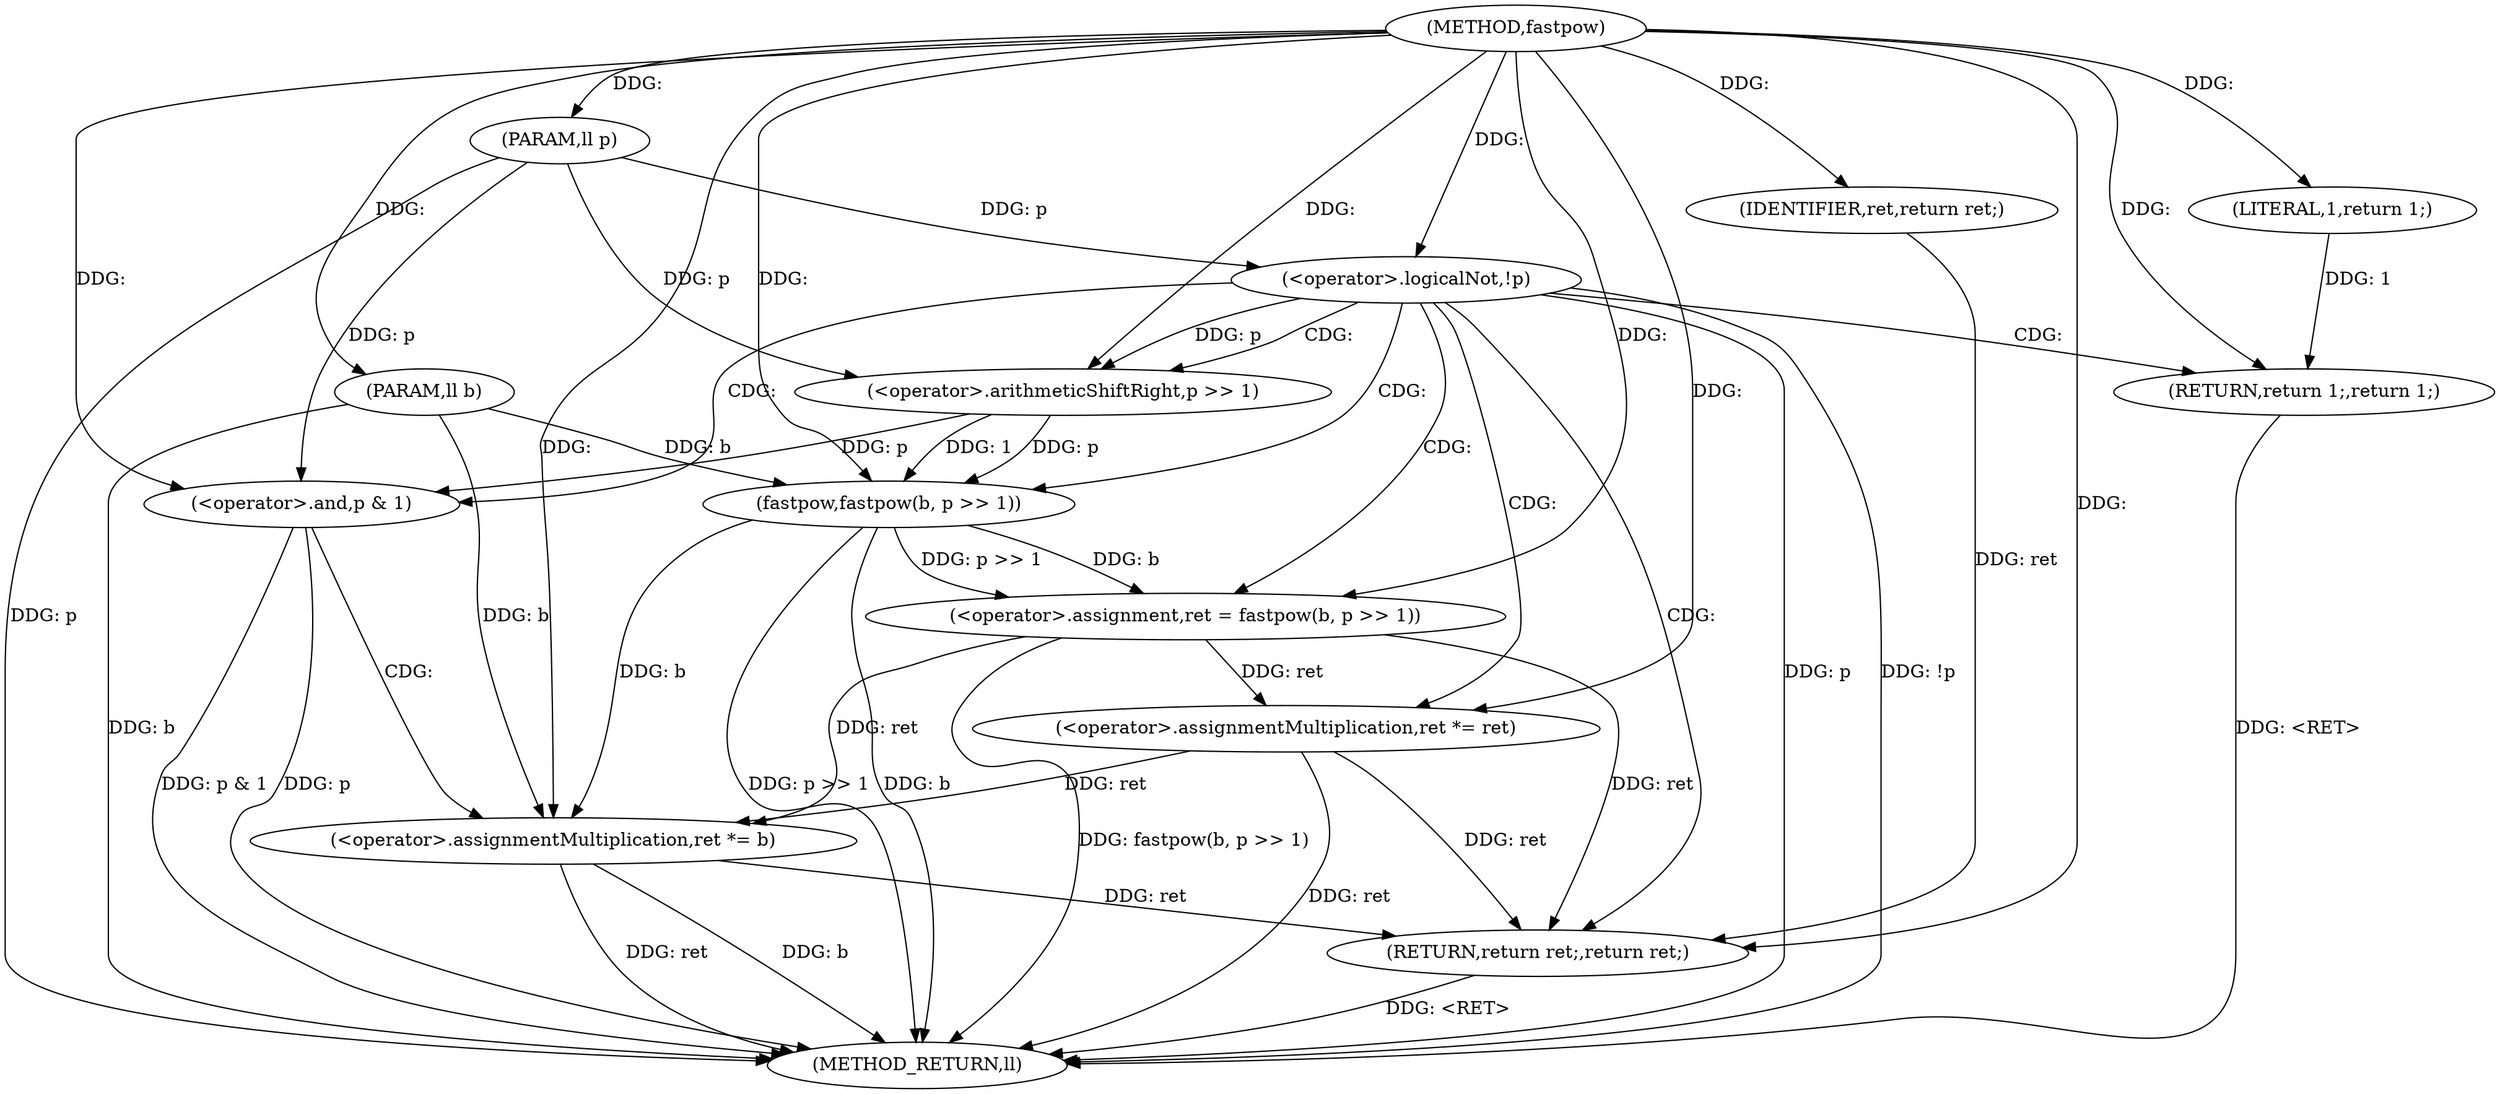 digraph "fastpow" {  
"1000130" [label = "(METHOD,fastpow)" ]
"1000159" [label = "(METHOD_RETURN,ll)" ]
"1000131" [label = "(PARAM,ll b)" ]
"1000132" [label = "(PARAM,ll p)" ]
"1000140" [label = "(<operator>.assignment,ret = fastpow(b, p >> 1))" ]
"1000147" [label = "(<operator>.assignmentMultiplication,ret *= ret)" ]
"1000157" [label = "(RETURN,return ret;,return ret;)" ]
"1000135" [label = "(<operator>.logicalNot,!p)" ]
"1000137" [label = "(RETURN,return 1;,return 1;)" ]
"1000151" [label = "(<operator>.and,p & 1)" ]
"1000154" [label = "(<operator>.assignmentMultiplication,ret *= b)" ]
"1000158" [label = "(IDENTIFIER,ret,return ret;)" ]
"1000138" [label = "(LITERAL,1,return 1;)" ]
"1000142" [label = "(fastpow,fastpow(b, p >> 1))" ]
"1000144" [label = "(<operator>.arithmeticShiftRight,p >> 1)" ]
  "1000137" -> "1000159"  [ label = "DDG: <RET>"] 
  "1000131" -> "1000159"  [ label = "DDG: b"] 
  "1000132" -> "1000159"  [ label = "DDG: p"] 
  "1000135" -> "1000159"  [ label = "DDG: p"] 
  "1000135" -> "1000159"  [ label = "DDG: !p"] 
  "1000142" -> "1000159"  [ label = "DDG: b"] 
  "1000142" -> "1000159"  [ label = "DDG: p >> 1"] 
  "1000140" -> "1000159"  [ label = "DDG: fastpow(b, p >> 1)"] 
  "1000147" -> "1000159"  [ label = "DDG: ret"] 
  "1000151" -> "1000159"  [ label = "DDG: p"] 
  "1000151" -> "1000159"  [ label = "DDG: p & 1"] 
  "1000154" -> "1000159"  [ label = "DDG: ret"] 
  "1000154" -> "1000159"  [ label = "DDG: b"] 
  "1000157" -> "1000159"  [ label = "DDG: <RET>"] 
  "1000130" -> "1000131"  [ label = "DDG: "] 
  "1000130" -> "1000132"  [ label = "DDG: "] 
  "1000142" -> "1000140"  [ label = "DDG: b"] 
  "1000142" -> "1000140"  [ label = "DDG: p >> 1"] 
  "1000140" -> "1000147"  [ label = "DDG: ret"] 
  "1000130" -> "1000147"  [ label = "DDG: "] 
  "1000158" -> "1000157"  [ label = "DDG: ret"] 
  "1000147" -> "1000157"  [ label = "DDG: ret"] 
  "1000154" -> "1000157"  [ label = "DDG: ret"] 
  "1000140" -> "1000157"  [ label = "DDG: ret"] 
  "1000130" -> "1000157"  [ label = "DDG: "] 
  "1000138" -> "1000137"  [ label = "DDG: 1"] 
  "1000130" -> "1000137"  [ label = "DDG: "] 
  "1000130" -> "1000140"  [ label = "DDG: "] 
  "1000142" -> "1000154"  [ label = "DDG: b"] 
  "1000131" -> "1000154"  [ label = "DDG: b"] 
  "1000130" -> "1000154"  [ label = "DDG: "] 
  "1000130" -> "1000158"  [ label = "DDG: "] 
  "1000132" -> "1000135"  [ label = "DDG: p"] 
  "1000130" -> "1000135"  [ label = "DDG: "] 
  "1000130" -> "1000138"  [ label = "DDG: "] 
  "1000131" -> "1000142"  [ label = "DDG: b"] 
  "1000130" -> "1000142"  [ label = "DDG: "] 
  "1000144" -> "1000142"  [ label = "DDG: 1"] 
  "1000144" -> "1000142"  [ label = "DDG: p"] 
  "1000144" -> "1000151"  [ label = "DDG: p"] 
  "1000132" -> "1000151"  [ label = "DDG: p"] 
  "1000130" -> "1000151"  [ label = "DDG: "] 
  "1000147" -> "1000154"  [ label = "DDG: ret"] 
  "1000140" -> "1000154"  [ label = "DDG: ret"] 
  "1000135" -> "1000144"  [ label = "DDG: p"] 
  "1000132" -> "1000144"  [ label = "DDG: p"] 
  "1000130" -> "1000144"  [ label = "DDG: "] 
  "1000135" -> "1000142"  [ label = "CDG: "] 
  "1000135" -> "1000137"  [ label = "CDG: "] 
  "1000135" -> "1000147"  [ label = "CDG: "] 
  "1000135" -> "1000151"  [ label = "CDG: "] 
  "1000135" -> "1000144"  [ label = "CDG: "] 
  "1000135" -> "1000157"  [ label = "CDG: "] 
  "1000135" -> "1000140"  [ label = "CDG: "] 
  "1000151" -> "1000154"  [ label = "CDG: "] 
}

